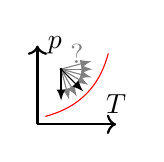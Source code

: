 % Axis
\draw[->, thick] (0,0) -- (0,1) node[right] {$p$};
\draw[->, thick] (0,0) -- (1,0) node[above] {$T$};

% Saturation curve
\draw[red] (0.1, 0.1) to[bend right=30] (0.9,0.9);

% Arrows
\draw[-latex, gray] (0.3, 0.7) -- ++(-75:0.4);
\draw[-latex, gray] (0.3, 0.7) -- ++(-60:0.4);
\draw[-latex, gray] (0.3, 0.7) -- ++(-30:0.4);
\draw[-latex, gray] (0.3, 0.7) -- ++(-15:0.4);
\draw[-latex, gray] (0.3, 0.7) -- ++(  0:0.4);
\draw[-latex, gray] (0.3, 0.7) -- ++( 15:0.4);
\node[gray] at (0.5,0.9) {?};

\draw[-latex] (0.3, 0.7) -- ++(-45:0.4);
\draw[-latex] (0.3, 0.7) -- ++(-90:0.4);

% Starting point
\fill (0.3,0.7) circle (0.02);
